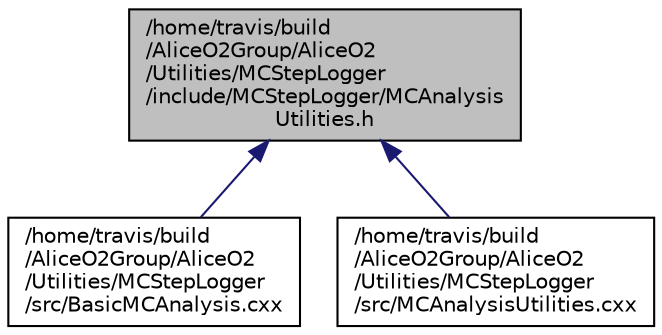 digraph "/home/travis/build/AliceO2Group/AliceO2/Utilities/MCStepLogger/include/MCStepLogger/MCAnalysisUtilities.h"
{
 // INTERACTIVE_SVG=YES
  bgcolor="transparent";
  edge [fontname="Helvetica",fontsize="10",labelfontname="Helvetica",labelfontsize="10"];
  node [fontname="Helvetica",fontsize="10",shape=record];
  Node1 [label="/home/travis/build\l/AliceO2Group/AliceO2\l/Utilities/MCStepLogger\l/include/MCStepLogger/MCAnalysis\lUtilities.h",height=0.2,width=0.4,color="black", fillcolor="grey75", style="filled" fontcolor="black"];
  Node1 -> Node2 [dir="back",color="midnightblue",fontsize="10",style="solid",fontname="Helvetica"];
  Node2 [label="/home/travis/build\l/AliceO2Group/AliceO2\l/Utilities/MCStepLogger\l/src/BasicMCAnalysis.cxx",height=0.2,width=0.4,color="black",URL="$df/da1/BasicMCAnalysis_8cxx.html"];
  Node1 -> Node3 [dir="back",color="midnightblue",fontsize="10",style="solid",fontname="Helvetica"];
  Node3 [label="/home/travis/build\l/AliceO2Group/AliceO2\l/Utilities/MCStepLogger\l/src/MCAnalysisUtilities.cxx",height=0.2,width=0.4,color="black",URL="$d7/dee/MCAnalysisUtilities_8cxx.html"];
}
